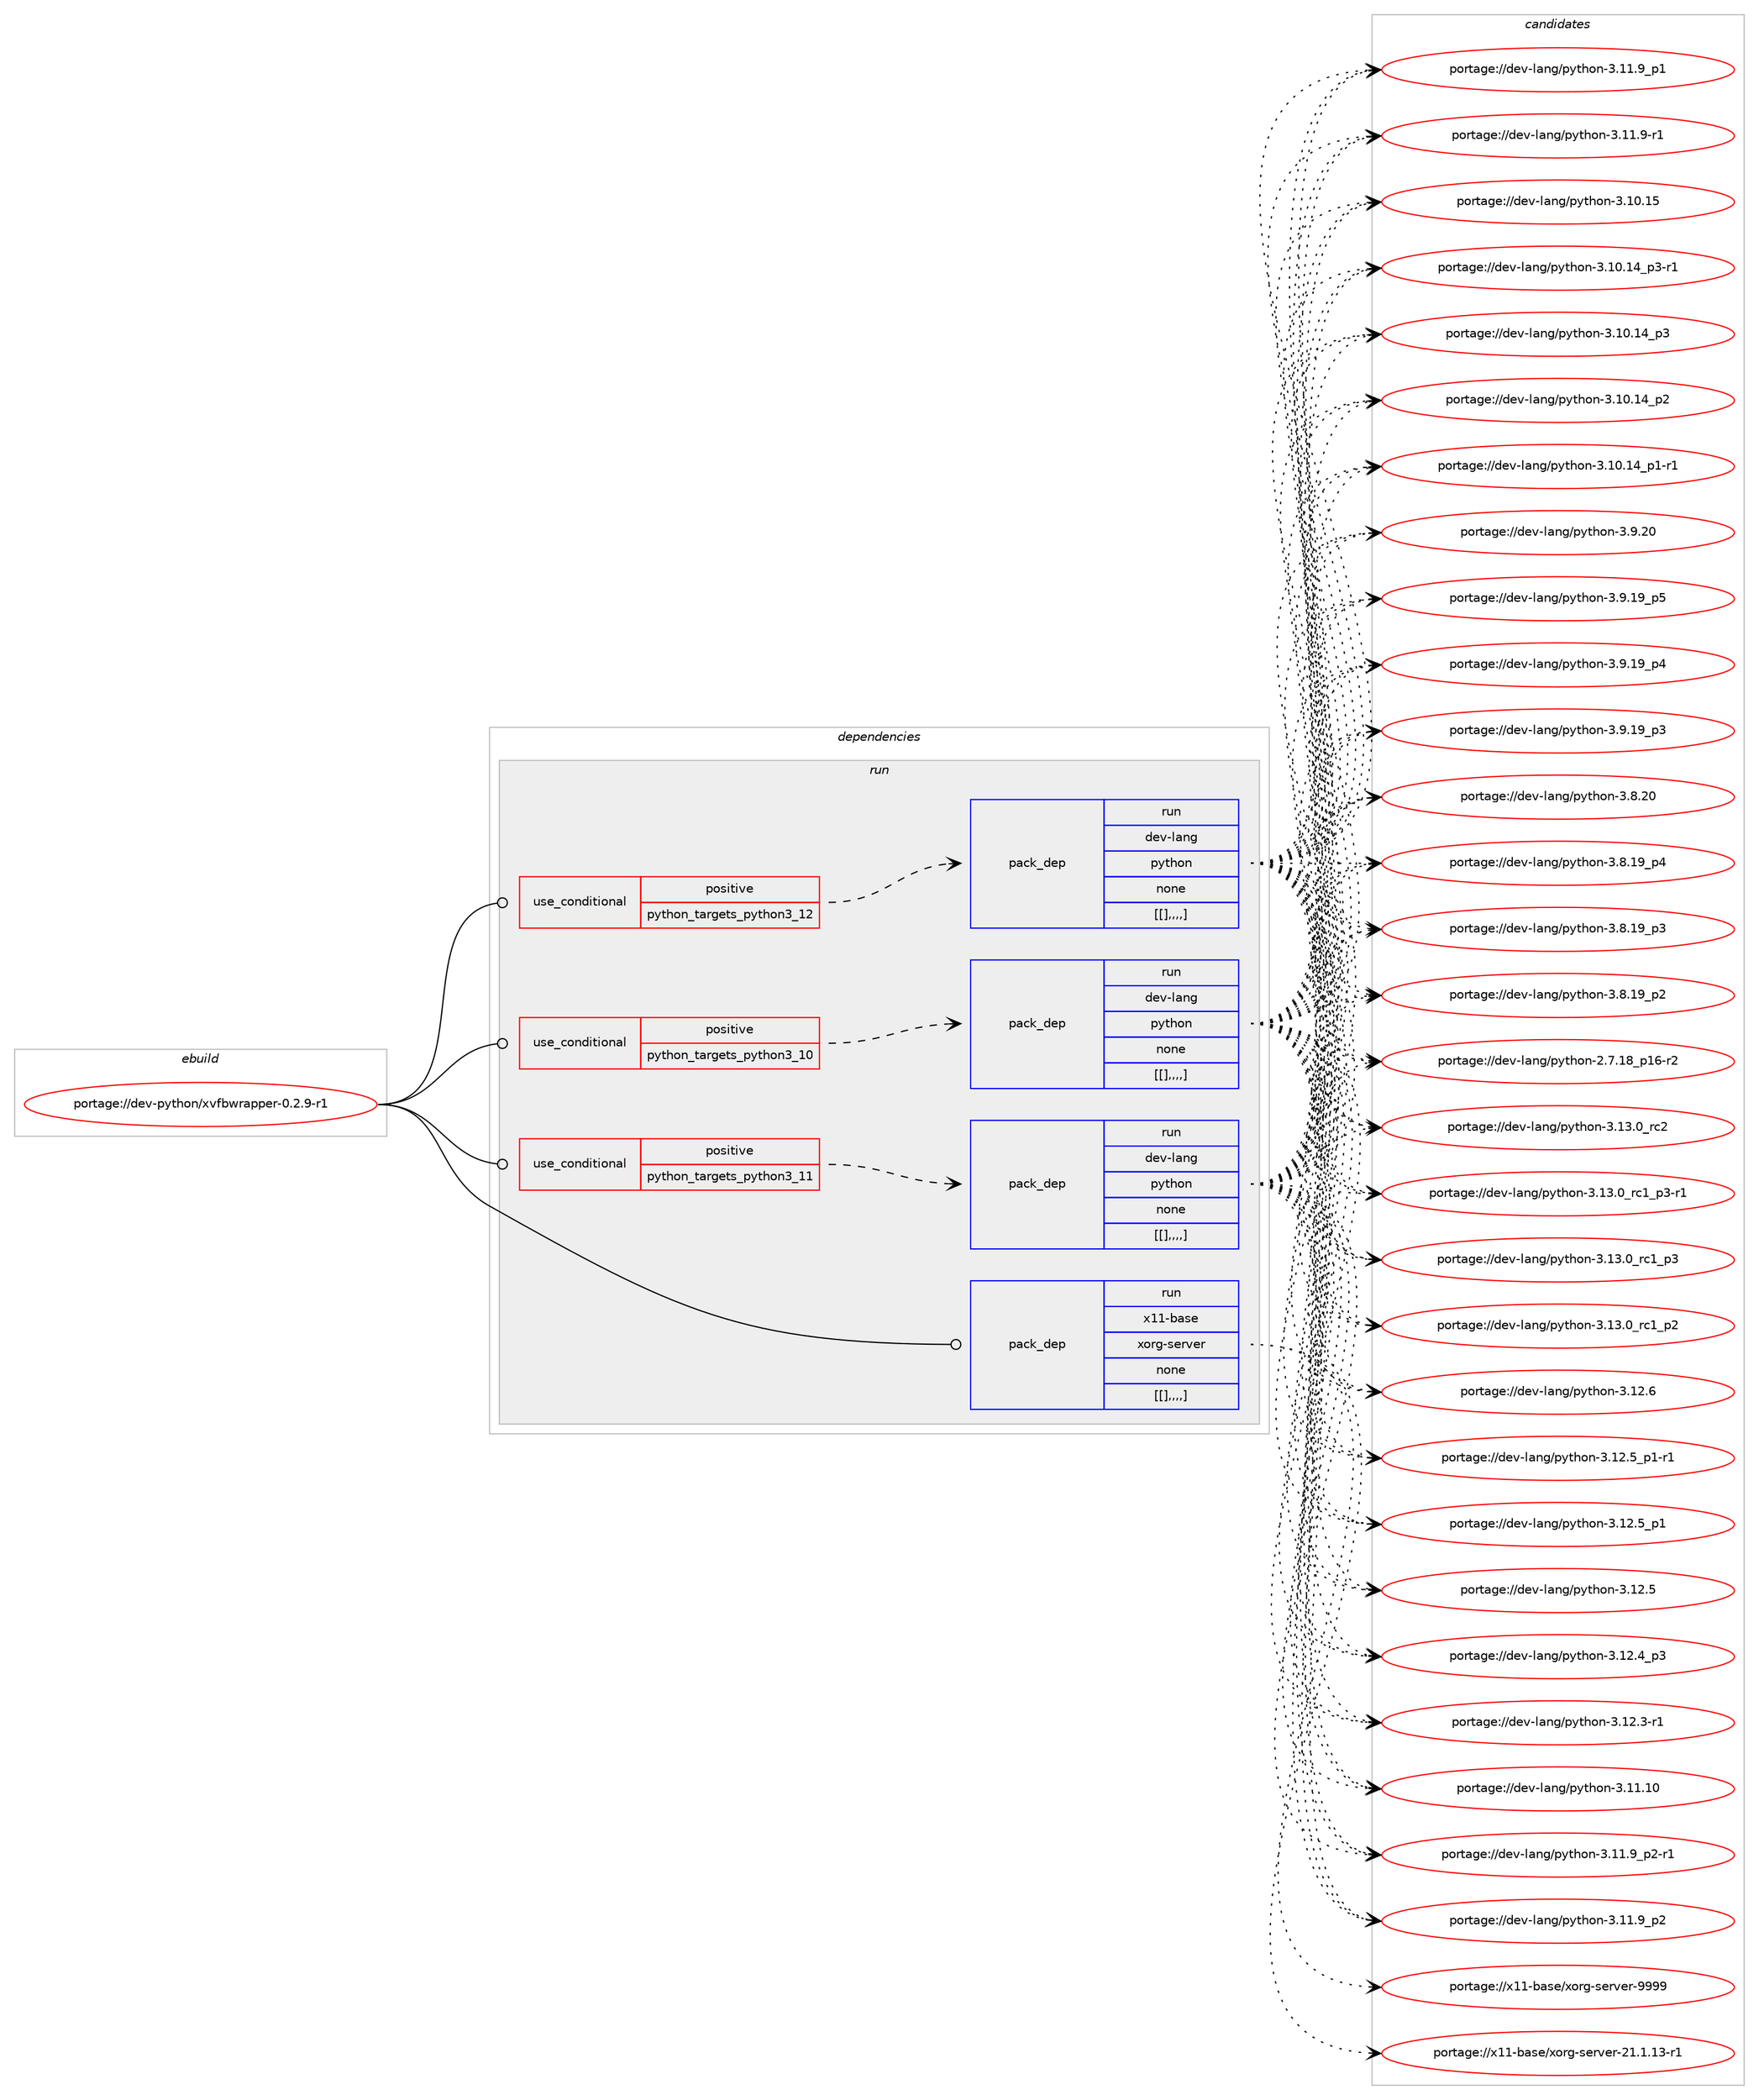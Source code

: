 digraph prolog {

# *************
# Graph options
# *************

newrank=true;
concentrate=true;
compound=true;
graph [rankdir=LR,fontname=Helvetica,fontsize=10,ranksep=1.5];#, ranksep=2.5, nodesep=0.2];
edge  [arrowhead=vee];
node  [fontname=Helvetica,fontsize=10];

# **********
# The ebuild
# **********

subgraph cluster_leftcol {
color=gray;
label=<<i>ebuild</i>>;
id [label="portage://dev-python/xvfbwrapper-0.2.9-r1", color=red, width=4, href="../dev-python/xvfbwrapper-0.2.9-r1.svg"];
}

# ****************
# The dependencies
# ****************

subgraph cluster_midcol {
color=gray;
label=<<i>dependencies</i>>;
subgraph cluster_compile {
fillcolor="#eeeeee";
style=filled;
label=<<i>compile</i>>;
}
subgraph cluster_compileandrun {
fillcolor="#eeeeee";
style=filled;
label=<<i>compile and run</i>>;
}
subgraph cluster_run {
fillcolor="#eeeeee";
style=filled;
label=<<i>run</i>>;
subgraph cond42441 {
dependency170124 [label=<<TABLE BORDER="0" CELLBORDER="1" CELLSPACING="0" CELLPADDING="4"><TR><TD ROWSPAN="3" CELLPADDING="10">use_conditional</TD></TR><TR><TD>positive</TD></TR><TR><TD>python_targets_python3_10</TD></TR></TABLE>>, shape=none, color=red];
subgraph pack126417 {
dependency170125 [label=<<TABLE BORDER="0" CELLBORDER="1" CELLSPACING="0" CELLPADDING="4" WIDTH="220"><TR><TD ROWSPAN="6" CELLPADDING="30">pack_dep</TD></TR><TR><TD WIDTH="110">run</TD></TR><TR><TD>dev-lang</TD></TR><TR><TD>python</TD></TR><TR><TD>none</TD></TR><TR><TD>[[],,,,]</TD></TR></TABLE>>, shape=none, color=blue];
}
dependency170124:e -> dependency170125:w [weight=20,style="dashed",arrowhead="vee"];
}
id:e -> dependency170124:w [weight=20,style="solid",arrowhead="odot"];
subgraph cond42442 {
dependency170126 [label=<<TABLE BORDER="0" CELLBORDER="1" CELLSPACING="0" CELLPADDING="4"><TR><TD ROWSPAN="3" CELLPADDING="10">use_conditional</TD></TR><TR><TD>positive</TD></TR><TR><TD>python_targets_python3_11</TD></TR></TABLE>>, shape=none, color=red];
subgraph pack126418 {
dependency170127 [label=<<TABLE BORDER="0" CELLBORDER="1" CELLSPACING="0" CELLPADDING="4" WIDTH="220"><TR><TD ROWSPAN="6" CELLPADDING="30">pack_dep</TD></TR><TR><TD WIDTH="110">run</TD></TR><TR><TD>dev-lang</TD></TR><TR><TD>python</TD></TR><TR><TD>none</TD></TR><TR><TD>[[],,,,]</TD></TR></TABLE>>, shape=none, color=blue];
}
dependency170126:e -> dependency170127:w [weight=20,style="dashed",arrowhead="vee"];
}
id:e -> dependency170126:w [weight=20,style="solid",arrowhead="odot"];
subgraph cond42443 {
dependency170128 [label=<<TABLE BORDER="0" CELLBORDER="1" CELLSPACING="0" CELLPADDING="4"><TR><TD ROWSPAN="3" CELLPADDING="10">use_conditional</TD></TR><TR><TD>positive</TD></TR><TR><TD>python_targets_python3_12</TD></TR></TABLE>>, shape=none, color=red];
subgraph pack126419 {
dependency170129 [label=<<TABLE BORDER="0" CELLBORDER="1" CELLSPACING="0" CELLPADDING="4" WIDTH="220"><TR><TD ROWSPAN="6" CELLPADDING="30">pack_dep</TD></TR><TR><TD WIDTH="110">run</TD></TR><TR><TD>dev-lang</TD></TR><TR><TD>python</TD></TR><TR><TD>none</TD></TR><TR><TD>[[],,,,]</TD></TR></TABLE>>, shape=none, color=blue];
}
dependency170128:e -> dependency170129:w [weight=20,style="dashed",arrowhead="vee"];
}
id:e -> dependency170128:w [weight=20,style="solid",arrowhead="odot"];
subgraph pack126420 {
dependency170130 [label=<<TABLE BORDER="0" CELLBORDER="1" CELLSPACING="0" CELLPADDING="4" WIDTH="220"><TR><TD ROWSPAN="6" CELLPADDING="30">pack_dep</TD></TR><TR><TD WIDTH="110">run</TD></TR><TR><TD>x11-base</TD></TR><TR><TD>xorg-server</TD></TR><TR><TD>none</TD></TR><TR><TD>[[],,,,]</TD></TR></TABLE>>, shape=none, color=blue];
}
id:e -> dependency170130:w [weight=20,style="solid",arrowhead="odot"];
}
}

# **************
# The candidates
# **************

subgraph cluster_choices {
rank=same;
color=gray;
label=<<i>candidates</i>>;

subgraph choice126417 {
color=black;
nodesep=1;
choice10010111845108971101034711212111610411111045514649514648951149950 [label="portage://dev-lang/python-3.13.0_rc2", color=red, width=4,href="../dev-lang/python-3.13.0_rc2.svg"];
choice1001011184510897110103471121211161041111104551464951464895114994995112514511449 [label="portage://dev-lang/python-3.13.0_rc1_p3-r1", color=red, width=4,href="../dev-lang/python-3.13.0_rc1_p3-r1.svg"];
choice100101118451089711010347112121116104111110455146495146489511499499511251 [label="portage://dev-lang/python-3.13.0_rc1_p3", color=red, width=4,href="../dev-lang/python-3.13.0_rc1_p3.svg"];
choice100101118451089711010347112121116104111110455146495146489511499499511250 [label="portage://dev-lang/python-3.13.0_rc1_p2", color=red, width=4,href="../dev-lang/python-3.13.0_rc1_p2.svg"];
choice10010111845108971101034711212111610411111045514649504654 [label="portage://dev-lang/python-3.12.6", color=red, width=4,href="../dev-lang/python-3.12.6.svg"];
choice1001011184510897110103471121211161041111104551464950465395112494511449 [label="portage://dev-lang/python-3.12.5_p1-r1", color=red, width=4,href="../dev-lang/python-3.12.5_p1-r1.svg"];
choice100101118451089711010347112121116104111110455146495046539511249 [label="portage://dev-lang/python-3.12.5_p1", color=red, width=4,href="../dev-lang/python-3.12.5_p1.svg"];
choice10010111845108971101034711212111610411111045514649504653 [label="portage://dev-lang/python-3.12.5", color=red, width=4,href="../dev-lang/python-3.12.5.svg"];
choice100101118451089711010347112121116104111110455146495046529511251 [label="portage://dev-lang/python-3.12.4_p3", color=red, width=4,href="../dev-lang/python-3.12.4_p3.svg"];
choice100101118451089711010347112121116104111110455146495046514511449 [label="portage://dev-lang/python-3.12.3-r1", color=red, width=4,href="../dev-lang/python-3.12.3-r1.svg"];
choice1001011184510897110103471121211161041111104551464949464948 [label="portage://dev-lang/python-3.11.10", color=red, width=4,href="../dev-lang/python-3.11.10.svg"];
choice1001011184510897110103471121211161041111104551464949465795112504511449 [label="portage://dev-lang/python-3.11.9_p2-r1", color=red, width=4,href="../dev-lang/python-3.11.9_p2-r1.svg"];
choice100101118451089711010347112121116104111110455146494946579511250 [label="portage://dev-lang/python-3.11.9_p2", color=red, width=4,href="../dev-lang/python-3.11.9_p2.svg"];
choice100101118451089711010347112121116104111110455146494946579511249 [label="portage://dev-lang/python-3.11.9_p1", color=red, width=4,href="../dev-lang/python-3.11.9_p1.svg"];
choice100101118451089711010347112121116104111110455146494946574511449 [label="portage://dev-lang/python-3.11.9-r1", color=red, width=4,href="../dev-lang/python-3.11.9-r1.svg"];
choice1001011184510897110103471121211161041111104551464948464953 [label="portage://dev-lang/python-3.10.15", color=red, width=4,href="../dev-lang/python-3.10.15.svg"];
choice100101118451089711010347112121116104111110455146494846495295112514511449 [label="portage://dev-lang/python-3.10.14_p3-r1", color=red, width=4,href="../dev-lang/python-3.10.14_p3-r1.svg"];
choice10010111845108971101034711212111610411111045514649484649529511251 [label="portage://dev-lang/python-3.10.14_p3", color=red, width=4,href="../dev-lang/python-3.10.14_p3.svg"];
choice10010111845108971101034711212111610411111045514649484649529511250 [label="portage://dev-lang/python-3.10.14_p2", color=red, width=4,href="../dev-lang/python-3.10.14_p2.svg"];
choice100101118451089711010347112121116104111110455146494846495295112494511449 [label="portage://dev-lang/python-3.10.14_p1-r1", color=red, width=4,href="../dev-lang/python-3.10.14_p1-r1.svg"];
choice10010111845108971101034711212111610411111045514657465048 [label="portage://dev-lang/python-3.9.20", color=red, width=4,href="../dev-lang/python-3.9.20.svg"];
choice100101118451089711010347112121116104111110455146574649579511253 [label="portage://dev-lang/python-3.9.19_p5", color=red, width=4,href="../dev-lang/python-3.9.19_p5.svg"];
choice100101118451089711010347112121116104111110455146574649579511252 [label="portage://dev-lang/python-3.9.19_p4", color=red, width=4,href="../dev-lang/python-3.9.19_p4.svg"];
choice100101118451089711010347112121116104111110455146574649579511251 [label="portage://dev-lang/python-3.9.19_p3", color=red, width=4,href="../dev-lang/python-3.9.19_p3.svg"];
choice10010111845108971101034711212111610411111045514656465048 [label="portage://dev-lang/python-3.8.20", color=red, width=4,href="../dev-lang/python-3.8.20.svg"];
choice100101118451089711010347112121116104111110455146564649579511252 [label="portage://dev-lang/python-3.8.19_p4", color=red, width=4,href="../dev-lang/python-3.8.19_p4.svg"];
choice100101118451089711010347112121116104111110455146564649579511251 [label="portage://dev-lang/python-3.8.19_p3", color=red, width=4,href="../dev-lang/python-3.8.19_p3.svg"];
choice100101118451089711010347112121116104111110455146564649579511250 [label="portage://dev-lang/python-3.8.19_p2", color=red, width=4,href="../dev-lang/python-3.8.19_p2.svg"];
choice100101118451089711010347112121116104111110455046554649569511249544511450 [label="portage://dev-lang/python-2.7.18_p16-r2", color=red, width=4,href="../dev-lang/python-2.7.18_p16-r2.svg"];
dependency170125:e -> choice10010111845108971101034711212111610411111045514649514648951149950:w [style=dotted,weight="100"];
dependency170125:e -> choice1001011184510897110103471121211161041111104551464951464895114994995112514511449:w [style=dotted,weight="100"];
dependency170125:e -> choice100101118451089711010347112121116104111110455146495146489511499499511251:w [style=dotted,weight="100"];
dependency170125:e -> choice100101118451089711010347112121116104111110455146495146489511499499511250:w [style=dotted,weight="100"];
dependency170125:e -> choice10010111845108971101034711212111610411111045514649504654:w [style=dotted,weight="100"];
dependency170125:e -> choice1001011184510897110103471121211161041111104551464950465395112494511449:w [style=dotted,weight="100"];
dependency170125:e -> choice100101118451089711010347112121116104111110455146495046539511249:w [style=dotted,weight="100"];
dependency170125:e -> choice10010111845108971101034711212111610411111045514649504653:w [style=dotted,weight="100"];
dependency170125:e -> choice100101118451089711010347112121116104111110455146495046529511251:w [style=dotted,weight="100"];
dependency170125:e -> choice100101118451089711010347112121116104111110455146495046514511449:w [style=dotted,weight="100"];
dependency170125:e -> choice1001011184510897110103471121211161041111104551464949464948:w [style=dotted,weight="100"];
dependency170125:e -> choice1001011184510897110103471121211161041111104551464949465795112504511449:w [style=dotted,weight="100"];
dependency170125:e -> choice100101118451089711010347112121116104111110455146494946579511250:w [style=dotted,weight="100"];
dependency170125:e -> choice100101118451089711010347112121116104111110455146494946579511249:w [style=dotted,weight="100"];
dependency170125:e -> choice100101118451089711010347112121116104111110455146494946574511449:w [style=dotted,weight="100"];
dependency170125:e -> choice1001011184510897110103471121211161041111104551464948464953:w [style=dotted,weight="100"];
dependency170125:e -> choice100101118451089711010347112121116104111110455146494846495295112514511449:w [style=dotted,weight="100"];
dependency170125:e -> choice10010111845108971101034711212111610411111045514649484649529511251:w [style=dotted,weight="100"];
dependency170125:e -> choice10010111845108971101034711212111610411111045514649484649529511250:w [style=dotted,weight="100"];
dependency170125:e -> choice100101118451089711010347112121116104111110455146494846495295112494511449:w [style=dotted,weight="100"];
dependency170125:e -> choice10010111845108971101034711212111610411111045514657465048:w [style=dotted,weight="100"];
dependency170125:e -> choice100101118451089711010347112121116104111110455146574649579511253:w [style=dotted,weight="100"];
dependency170125:e -> choice100101118451089711010347112121116104111110455146574649579511252:w [style=dotted,weight="100"];
dependency170125:e -> choice100101118451089711010347112121116104111110455146574649579511251:w [style=dotted,weight="100"];
dependency170125:e -> choice10010111845108971101034711212111610411111045514656465048:w [style=dotted,weight="100"];
dependency170125:e -> choice100101118451089711010347112121116104111110455146564649579511252:w [style=dotted,weight="100"];
dependency170125:e -> choice100101118451089711010347112121116104111110455146564649579511251:w [style=dotted,weight="100"];
dependency170125:e -> choice100101118451089711010347112121116104111110455146564649579511250:w [style=dotted,weight="100"];
dependency170125:e -> choice100101118451089711010347112121116104111110455046554649569511249544511450:w [style=dotted,weight="100"];
}
subgraph choice126418 {
color=black;
nodesep=1;
choice10010111845108971101034711212111610411111045514649514648951149950 [label="portage://dev-lang/python-3.13.0_rc2", color=red, width=4,href="../dev-lang/python-3.13.0_rc2.svg"];
choice1001011184510897110103471121211161041111104551464951464895114994995112514511449 [label="portage://dev-lang/python-3.13.0_rc1_p3-r1", color=red, width=4,href="../dev-lang/python-3.13.0_rc1_p3-r1.svg"];
choice100101118451089711010347112121116104111110455146495146489511499499511251 [label="portage://dev-lang/python-3.13.0_rc1_p3", color=red, width=4,href="../dev-lang/python-3.13.0_rc1_p3.svg"];
choice100101118451089711010347112121116104111110455146495146489511499499511250 [label="portage://dev-lang/python-3.13.0_rc1_p2", color=red, width=4,href="../dev-lang/python-3.13.0_rc1_p2.svg"];
choice10010111845108971101034711212111610411111045514649504654 [label="portage://dev-lang/python-3.12.6", color=red, width=4,href="../dev-lang/python-3.12.6.svg"];
choice1001011184510897110103471121211161041111104551464950465395112494511449 [label="portage://dev-lang/python-3.12.5_p1-r1", color=red, width=4,href="../dev-lang/python-3.12.5_p1-r1.svg"];
choice100101118451089711010347112121116104111110455146495046539511249 [label="portage://dev-lang/python-3.12.5_p1", color=red, width=4,href="../dev-lang/python-3.12.5_p1.svg"];
choice10010111845108971101034711212111610411111045514649504653 [label="portage://dev-lang/python-3.12.5", color=red, width=4,href="../dev-lang/python-3.12.5.svg"];
choice100101118451089711010347112121116104111110455146495046529511251 [label="portage://dev-lang/python-3.12.4_p3", color=red, width=4,href="../dev-lang/python-3.12.4_p3.svg"];
choice100101118451089711010347112121116104111110455146495046514511449 [label="portage://dev-lang/python-3.12.3-r1", color=red, width=4,href="../dev-lang/python-3.12.3-r1.svg"];
choice1001011184510897110103471121211161041111104551464949464948 [label="portage://dev-lang/python-3.11.10", color=red, width=4,href="../dev-lang/python-3.11.10.svg"];
choice1001011184510897110103471121211161041111104551464949465795112504511449 [label="portage://dev-lang/python-3.11.9_p2-r1", color=red, width=4,href="../dev-lang/python-3.11.9_p2-r1.svg"];
choice100101118451089711010347112121116104111110455146494946579511250 [label="portage://dev-lang/python-3.11.9_p2", color=red, width=4,href="../dev-lang/python-3.11.9_p2.svg"];
choice100101118451089711010347112121116104111110455146494946579511249 [label="portage://dev-lang/python-3.11.9_p1", color=red, width=4,href="../dev-lang/python-3.11.9_p1.svg"];
choice100101118451089711010347112121116104111110455146494946574511449 [label="portage://dev-lang/python-3.11.9-r1", color=red, width=4,href="../dev-lang/python-3.11.9-r1.svg"];
choice1001011184510897110103471121211161041111104551464948464953 [label="portage://dev-lang/python-3.10.15", color=red, width=4,href="../dev-lang/python-3.10.15.svg"];
choice100101118451089711010347112121116104111110455146494846495295112514511449 [label="portage://dev-lang/python-3.10.14_p3-r1", color=red, width=4,href="../dev-lang/python-3.10.14_p3-r1.svg"];
choice10010111845108971101034711212111610411111045514649484649529511251 [label="portage://dev-lang/python-3.10.14_p3", color=red, width=4,href="../dev-lang/python-3.10.14_p3.svg"];
choice10010111845108971101034711212111610411111045514649484649529511250 [label="portage://dev-lang/python-3.10.14_p2", color=red, width=4,href="../dev-lang/python-3.10.14_p2.svg"];
choice100101118451089711010347112121116104111110455146494846495295112494511449 [label="portage://dev-lang/python-3.10.14_p1-r1", color=red, width=4,href="../dev-lang/python-3.10.14_p1-r1.svg"];
choice10010111845108971101034711212111610411111045514657465048 [label="portage://dev-lang/python-3.9.20", color=red, width=4,href="../dev-lang/python-3.9.20.svg"];
choice100101118451089711010347112121116104111110455146574649579511253 [label="portage://dev-lang/python-3.9.19_p5", color=red, width=4,href="../dev-lang/python-3.9.19_p5.svg"];
choice100101118451089711010347112121116104111110455146574649579511252 [label="portage://dev-lang/python-3.9.19_p4", color=red, width=4,href="../dev-lang/python-3.9.19_p4.svg"];
choice100101118451089711010347112121116104111110455146574649579511251 [label="portage://dev-lang/python-3.9.19_p3", color=red, width=4,href="../dev-lang/python-3.9.19_p3.svg"];
choice10010111845108971101034711212111610411111045514656465048 [label="portage://dev-lang/python-3.8.20", color=red, width=4,href="../dev-lang/python-3.8.20.svg"];
choice100101118451089711010347112121116104111110455146564649579511252 [label="portage://dev-lang/python-3.8.19_p4", color=red, width=4,href="../dev-lang/python-3.8.19_p4.svg"];
choice100101118451089711010347112121116104111110455146564649579511251 [label="portage://dev-lang/python-3.8.19_p3", color=red, width=4,href="../dev-lang/python-3.8.19_p3.svg"];
choice100101118451089711010347112121116104111110455146564649579511250 [label="portage://dev-lang/python-3.8.19_p2", color=red, width=4,href="../dev-lang/python-3.8.19_p2.svg"];
choice100101118451089711010347112121116104111110455046554649569511249544511450 [label="portage://dev-lang/python-2.7.18_p16-r2", color=red, width=4,href="../dev-lang/python-2.7.18_p16-r2.svg"];
dependency170127:e -> choice10010111845108971101034711212111610411111045514649514648951149950:w [style=dotted,weight="100"];
dependency170127:e -> choice1001011184510897110103471121211161041111104551464951464895114994995112514511449:w [style=dotted,weight="100"];
dependency170127:e -> choice100101118451089711010347112121116104111110455146495146489511499499511251:w [style=dotted,weight="100"];
dependency170127:e -> choice100101118451089711010347112121116104111110455146495146489511499499511250:w [style=dotted,weight="100"];
dependency170127:e -> choice10010111845108971101034711212111610411111045514649504654:w [style=dotted,weight="100"];
dependency170127:e -> choice1001011184510897110103471121211161041111104551464950465395112494511449:w [style=dotted,weight="100"];
dependency170127:e -> choice100101118451089711010347112121116104111110455146495046539511249:w [style=dotted,weight="100"];
dependency170127:e -> choice10010111845108971101034711212111610411111045514649504653:w [style=dotted,weight="100"];
dependency170127:e -> choice100101118451089711010347112121116104111110455146495046529511251:w [style=dotted,weight="100"];
dependency170127:e -> choice100101118451089711010347112121116104111110455146495046514511449:w [style=dotted,weight="100"];
dependency170127:e -> choice1001011184510897110103471121211161041111104551464949464948:w [style=dotted,weight="100"];
dependency170127:e -> choice1001011184510897110103471121211161041111104551464949465795112504511449:w [style=dotted,weight="100"];
dependency170127:e -> choice100101118451089711010347112121116104111110455146494946579511250:w [style=dotted,weight="100"];
dependency170127:e -> choice100101118451089711010347112121116104111110455146494946579511249:w [style=dotted,weight="100"];
dependency170127:e -> choice100101118451089711010347112121116104111110455146494946574511449:w [style=dotted,weight="100"];
dependency170127:e -> choice1001011184510897110103471121211161041111104551464948464953:w [style=dotted,weight="100"];
dependency170127:e -> choice100101118451089711010347112121116104111110455146494846495295112514511449:w [style=dotted,weight="100"];
dependency170127:e -> choice10010111845108971101034711212111610411111045514649484649529511251:w [style=dotted,weight="100"];
dependency170127:e -> choice10010111845108971101034711212111610411111045514649484649529511250:w [style=dotted,weight="100"];
dependency170127:e -> choice100101118451089711010347112121116104111110455146494846495295112494511449:w [style=dotted,weight="100"];
dependency170127:e -> choice10010111845108971101034711212111610411111045514657465048:w [style=dotted,weight="100"];
dependency170127:e -> choice100101118451089711010347112121116104111110455146574649579511253:w [style=dotted,weight="100"];
dependency170127:e -> choice100101118451089711010347112121116104111110455146574649579511252:w [style=dotted,weight="100"];
dependency170127:e -> choice100101118451089711010347112121116104111110455146574649579511251:w [style=dotted,weight="100"];
dependency170127:e -> choice10010111845108971101034711212111610411111045514656465048:w [style=dotted,weight="100"];
dependency170127:e -> choice100101118451089711010347112121116104111110455146564649579511252:w [style=dotted,weight="100"];
dependency170127:e -> choice100101118451089711010347112121116104111110455146564649579511251:w [style=dotted,weight="100"];
dependency170127:e -> choice100101118451089711010347112121116104111110455146564649579511250:w [style=dotted,weight="100"];
dependency170127:e -> choice100101118451089711010347112121116104111110455046554649569511249544511450:w [style=dotted,weight="100"];
}
subgraph choice126419 {
color=black;
nodesep=1;
choice10010111845108971101034711212111610411111045514649514648951149950 [label="portage://dev-lang/python-3.13.0_rc2", color=red, width=4,href="../dev-lang/python-3.13.0_rc2.svg"];
choice1001011184510897110103471121211161041111104551464951464895114994995112514511449 [label="portage://dev-lang/python-3.13.0_rc1_p3-r1", color=red, width=4,href="../dev-lang/python-3.13.0_rc1_p3-r1.svg"];
choice100101118451089711010347112121116104111110455146495146489511499499511251 [label="portage://dev-lang/python-3.13.0_rc1_p3", color=red, width=4,href="../dev-lang/python-3.13.0_rc1_p3.svg"];
choice100101118451089711010347112121116104111110455146495146489511499499511250 [label="portage://dev-lang/python-3.13.0_rc1_p2", color=red, width=4,href="../dev-lang/python-3.13.0_rc1_p2.svg"];
choice10010111845108971101034711212111610411111045514649504654 [label="portage://dev-lang/python-3.12.6", color=red, width=4,href="../dev-lang/python-3.12.6.svg"];
choice1001011184510897110103471121211161041111104551464950465395112494511449 [label="portage://dev-lang/python-3.12.5_p1-r1", color=red, width=4,href="../dev-lang/python-3.12.5_p1-r1.svg"];
choice100101118451089711010347112121116104111110455146495046539511249 [label="portage://dev-lang/python-3.12.5_p1", color=red, width=4,href="../dev-lang/python-3.12.5_p1.svg"];
choice10010111845108971101034711212111610411111045514649504653 [label="portage://dev-lang/python-3.12.5", color=red, width=4,href="../dev-lang/python-3.12.5.svg"];
choice100101118451089711010347112121116104111110455146495046529511251 [label="portage://dev-lang/python-3.12.4_p3", color=red, width=4,href="../dev-lang/python-3.12.4_p3.svg"];
choice100101118451089711010347112121116104111110455146495046514511449 [label="portage://dev-lang/python-3.12.3-r1", color=red, width=4,href="../dev-lang/python-3.12.3-r1.svg"];
choice1001011184510897110103471121211161041111104551464949464948 [label="portage://dev-lang/python-3.11.10", color=red, width=4,href="../dev-lang/python-3.11.10.svg"];
choice1001011184510897110103471121211161041111104551464949465795112504511449 [label="portage://dev-lang/python-3.11.9_p2-r1", color=red, width=4,href="../dev-lang/python-3.11.9_p2-r1.svg"];
choice100101118451089711010347112121116104111110455146494946579511250 [label="portage://dev-lang/python-3.11.9_p2", color=red, width=4,href="../dev-lang/python-3.11.9_p2.svg"];
choice100101118451089711010347112121116104111110455146494946579511249 [label="portage://dev-lang/python-3.11.9_p1", color=red, width=4,href="../dev-lang/python-3.11.9_p1.svg"];
choice100101118451089711010347112121116104111110455146494946574511449 [label="portage://dev-lang/python-3.11.9-r1", color=red, width=4,href="../dev-lang/python-3.11.9-r1.svg"];
choice1001011184510897110103471121211161041111104551464948464953 [label="portage://dev-lang/python-3.10.15", color=red, width=4,href="../dev-lang/python-3.10.15.svg"];
choice100101118451089711010347112121116104111110455146494846495295112514511449 [label="portage://dev-lang/python-3.10.14_p3-r1", color=red, width=4,href="../dev-lang/python-3.10.14_p3-r1.svg"];
choice10010111845108971101034711212111610411111045514649484649529511251 [label="portage://dev-lang/python-3.10.14_p3", color=red, width=4,href="../dev-lang/python-3.10.14_p3.svg"];
choice10010111845108971101034711212111610411111045514649484649529511250 [label="portage://dev-lang/python-3.10.14_p2", color=red, width=4,href="../dev-lang/python-3.10.14_p2.svg"];
choice100101118451089711010347112121116104111110455146494846495295112494511449 [label="portage://dev-lang/python-3.10.14_p1-r1", color=red, width=4,href="../dev-lang/python-3.10.14_p1-r1.svg"];
choice10010111845108971101034711212111610411111045514657465048 [label="portage://dev-lang/python-3.9.20", color=red, width=4,href="../dev-lang/python-3.9.20.svg"];
choice100101118451089711010347112121116104111110455146574649579511253 [label="portage://dev-lang/python-3.9.19_p5", color=red, width=4,href="../dev-lang/python-3.9.19_p5.svg"];
choice100101118451089711010347112121116104111110455146574649579511252 [label="portage://dev-lang/python-3.9.19_p4", color=red, width=4,href="../dev-lang/python-3.9.19_p4.svg"];
choice100101118451089711010347112121116104111110455146574649579511251 [label="portage://dev-lang/python-3.9.19_p3", color=red, width=4,href="../dev-lang/python-3.9.19_p3.svg"];
choice10010111845108971101034711212111610411111045514656465048 [label="portage://dev-lang/python-3.8.20", color=red, width=4,href="../dev-lang/python-3.8.20.svg"];
choice100101118451089711010347112121116104111110455146564649579511252 [label="portage://dev-lang/python-3.8.19_p4", color=red, width=4,href="../dev-lang/python-3.8.19_p4.svg"];
choice100101118451089711010347112121116104111110455146564649579511251 [label="portage://dev-lang/python-3.8.19_p3", color=red, width=4,href="../dev-lang/python-3.8.19_p3.svg"];
choice100101118451089711010347112121116104111110455146564649579511250 [label="portage://dev-lang/python-3.8.19_p2", color=red, width=4,href="../dev-lang/python-3.8.19_p2.svg"];
choice100101118451089711010347112121116104111110455046554649569511249544511450 [label="portage://dev-lang/python-2.7.18_p16-r2", color=red, width=4,href="../dev-lang/python-2.7.18_p16-r2.svg"];
dependency170129:e -> choice10010111845108971101034711212111610411111045514649514648951149950:w [style=dotted,weight="100"];
dependency170129:e -> choice1001011184510897110103471121211161041111104551464951464895114994995112514511449:w [style=dotted,weight="100"];
dependency170129:e -> choice100101118451089711010347112121116104111110455146495146489511499499511251:w [style=dotted,weight="100"];
dependency170129:e -> choice100101118451089711010347112121116104111110455146495146489511499499511250:w [style=dotted,weight="100"];
dependency170129:e -> choice10010111845108971101034711212111610411111045514649504654:w [style=dotted,weight="100"];
dependency170129:e -> choice1001011184510897110103471121211161041111104551464950465395112494511449:w [style=dotted,weight="100"];
dependency170129:e -> choice100101118451089711010347112121116104111110455146495046539511249:w [style=dotted,weight="100"];
dependency170129:e -> choice10010111845108971101034711212111610411111045514649504653:w [style=dotted,weight="100"];
dependency170129:e -> choice100101118451089711010347112121116104111110455146495046529511251:w [style=dotted,weight="100"];
dependency170129:e -> choice100101118451089711010347112121116104111110455146495046514511449:w [style=dotted,weight="100"];
dependency170129:e -> choice1001011184510897110103471121211161041111104551464949464948:w [style=dotted,weight="100"];
dependency170129:e -> choice1001011184510897110103471121211161041111104551464949465795112504511449:w [style=dotted,weight="100"];
dependency170129:e -> choice100101118451089711010347112121116104111110455146494946579511250:w [style=dotted,weight="100"];
dependency170129:e -> choice100101118451089711010347112121116104111110455146494946579511249:w [style=dotted,weight="100"];
dependency170129:e -> choice100101118451089711010347112121116104111110455146494946574511449:w [style=dotted,weight="100"];
dependency170129:e -> choice1001011184510897110103471121211161041111104551464948464953:w [style=dotted,weight="100"];
dependency170129:e -> choice100101118451089711010347112121116104111110455146494846495295112514511449:w [style=dotted,weight="100"];
dependency170129:e -> choice10010111845108971101034711212111610411111045514649484649529511251:w [style=dotted,weight="100"];
dependency170129:e -> choice10010111845108971101034711212111610411111045514649484649529511250:w [style=dotted,weight="100"];
dependency170129:e -> choice100101118451089711010347112121116104111110455146494846495295112494511449:w [style=dotted,weight="100"];
dependency170129:e -> choice10010111845108971101034711212111610411111045514657465048:w [style=dotted,weight="100"];
dependency170129:e -> choice100101118451089711010347112121116104111110455146574649579511253:w [style=dotted,weight="100"];
dependency170129:e -> choice100101118451089711010347112121116104111110455146574649579511252:w [style=dotted,weight="100"];
dependency170129:e -> choice100101118451089711010347112121116104111110455146574649579511251:w [style=dotted,weight="100"];
dependency170129:e -> choice10010111845108971101034711212111610411111045514656465048:w [style=dotted,weight="100"];
dependency170129:e -> choice100101118451089711010347112121116104111110455146564649579511252:w [style=dotted,weight="100"];
dependency170129:e -> choice100101118451089711010347112121116104111110455146564649579511251:w [style=dotted,weight="100"];
dependency170129:e -> choice100101118451089711010347112121116104111110455146564649579511250:w [style=dotted,weight="100"];
dependency170129:e -> choice100101118451089711010347112121116104111110455046554649569511249544511450:w [style=dotted,weight="100"];
}
subgraph choice126420 {
color=black;
nodesep=1;
choice120494945989711510147120111114103451151011141181011144557575757 [label="portage://x11-base/xorg-server-9999", color=red, width=4,href="../x11-base/xorg-server-9999.svg"];
choice1204949459897115101471201111141034511510111411810111445504946494649514511449 [label="portage://x11-base/xorg-server-21.1.13-r1", color=red, width=4,href="../x11-base/xorg-server-21.1.13-r1.svg"];
dependency170130:e -> choice120494945989711510147120111114103451151011141181011144557575757:w [style=dotted,weight="100"];
dependency170130:e -> choice1204949459897115101471201111141034511510111411810111445504946494649514511449:w [style=dotted,weight="100"];
}
}

}
